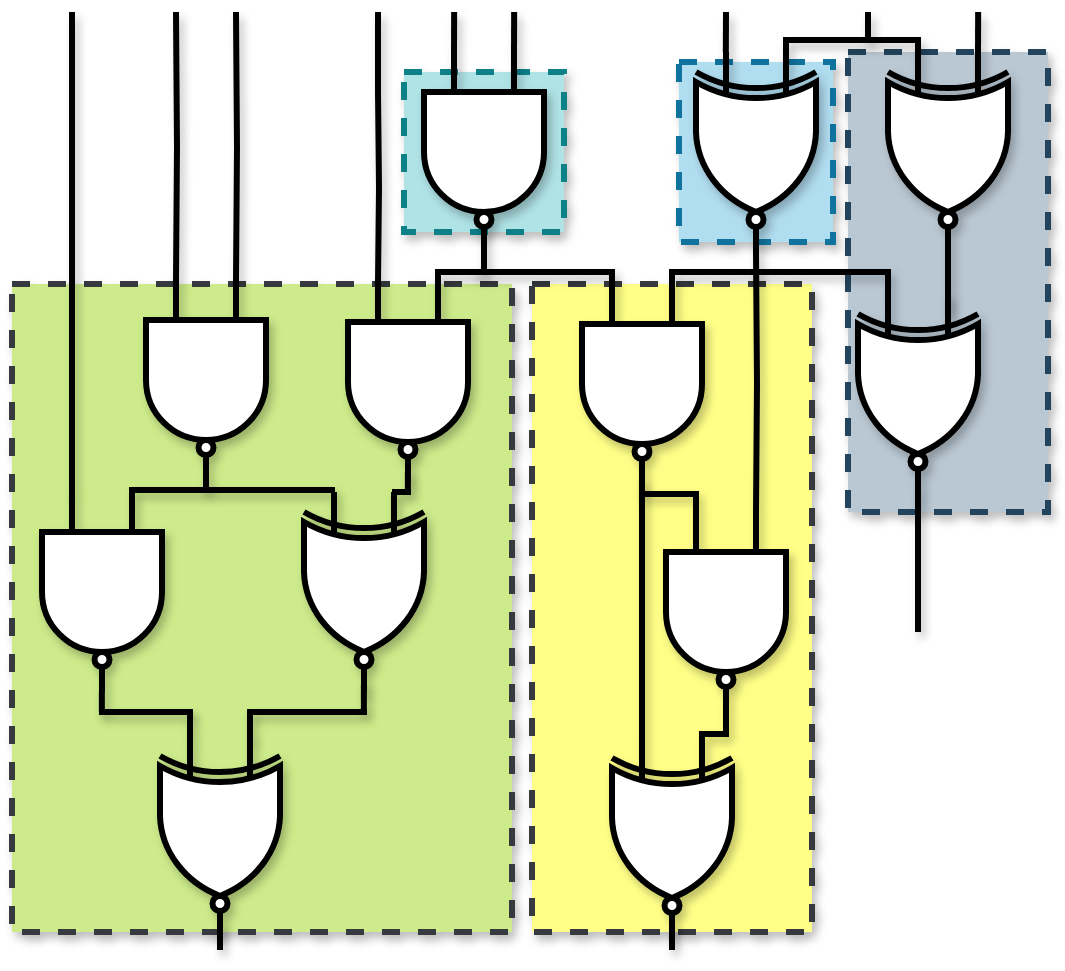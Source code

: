 <mxfile version="24.7.7">
  <diagram name="第 1 页" id="54Ioh9Ds5pnt8WXAeM8K">
    <mxGraphModel dx="351" dy="549" grid="1" gridSize="10" guides="1" tooltips="1" connect="1" arrows="1" fold="1" page="1" pageScale="1" pageWidth="600" pageHeight="550" math="0" shadow="0">
      <root>
        <mxCell id="0" />
        <mxCell id="1" parent="0" />
        <mxCell id="1KDJxvMvkZy1IDM3iAfp-3" value="" style="rounded=0;whiteSpace=wrap;html=1;dashed=1;strokeWidth=3;fillColor=#bac8d3;strokeColor=#23445d;shadow=1;" parent="1" vertex="1">
          <mxGeometry x="1058" y="56" width="100" height="230" as="geometry" />
        </mxCell>
        <mxCell id="1KDJxvMvkZy1IDM3iAfp-4" value="" style="rounded=0;whiteSpace=wrap;html=1;dashed=1;strokeWidth=3;fillColor=#ffff88;strokeColor=#36393d;shadow=1;" parent="1" vertex="1">
          <mxGeometry x="900" y="172" width="140" height="324" as="geometry" />
        </mxCell>
        <mxCell id="1KDJxvMvkZy1IDM3iAfp-5" value="" style="rounded=0;whiteSpace=wrap;html=1;dashed=1;strokeWidth=3;fillColor=#cdeb8b;strokeColor=#36393d;shadow=1;" parent="1" vertex="1">
          <mxGeometry x="640" y="172" width="250" height="324" as="geometry" />
        </mxCell>
        <mxCell id="1KDJxvMvkZy1IDM3iAfp-6" value="" style="group;shadow=1;" parent="1" vertex="1" connectable="0">
          <mxGeometry x="655" y="36" width="500" height="463" as="geometry" />
        </mxCell>
        <mxCell id="1KDJxvMvkZy1IDM3iAfp-7" value="" style="rounded=0;whiteSpace=wrap;html=1;dashed=1;strokeWidth=3;fillColor=#b1ddf0;strokeColor=#10739e;shadow=1;" parent="1KDJxvMvkZy1IDM3iAfp-6" vertex="1">
          <mxGeometry x="318.5" y="25" width="77" height="90" as="geometry" />
        </mxCell>
        <mxCell id="1KDJxvMvkZy1IDM3iAfp-8" value="" style="rounded=0;whiteSpace=wrap;html=1;dashed=1;strokeWidth=3;fillColor=#b0e3e6;strokeColor=#0e8088;shadow=1;" parent="1KDJxvMvkZy1IDM3iAfp-6" vertex="1">
          <mxGeometry x="181" y="30" width="80" height="80" as="geometry" />
        </mxCell>
        <mxCell id="1KDJxvMvkZy1IDM3iAfp-9" value="" style="verticalLabelPosition=bottom;shadow=1;dashed=0;align=center;html=1;verticalAlign=top;shape=mxgraph.electrical.logic_gates.logic_gate;operation=xor;negating=1;negSize=0.15;strokeWidth=3;direction=south;" parent="1KDJxvMvkZy1IDM3iAfp-6" vertex="1">
          <mxGeometry x="131" y="240" width="60" height="100" as="geometry" />
        </mxCell>
        <mxCell id="1KDJxvMvkZy1IDM3iAfp-10" value="" style="verticalLabelPosition=bottom;shadow=1;dashed=0;align=center;html=1;verticalAlign=top;shape=mxgraph.electrical.logic_gates.logic_gate;operation=and;negating=1;negSize=0.15;strokeWidth=3;direction=south;" parent="1KDJxvMvkZy1IDM3iAfp-6" vertex="1">
          <mxGeometry y="240" width="60" height="100" as="geometry" />
        </mxCell>
        <mxCell id="1KDJxvMvkZy1IDM3iAfp-11" value="" style="verticalLabelPosition=bottom;shadow=1;dashed=0;align=center;html=1;verticalAlign=top;shape=mxgraph.electrical.logic_gates.logic_gate;operation=and;negating=1;negSize=0.15;strokeWidth=3;direction=south;" parent="1KDJxvMvkZy1IDM3iAfp-6" vertex="1">
          <mxGeometry x="52" y="134" width="60" height="100" as="geometry" />
        </mxCell>
        <mxCell id="1KDJxvMvkZy1IDM3iAfp-12" value="" style="endArrow=none;html=1;rounded=0;entryX=1;entryY=0.5;entryDx=0;entryDy=0;entryPerimeter=0;strokeWidth=3;shadow=1;" parent="1KDJxvMvkZy1IDM3iAfp-6" target="1KDJxvMvkZy1IDM3iAfp-11" edge="1">
          <mxGeometry width="50" height="50" relative="1" as="geometry">
            <mxPoint x="82" y="240" as="sourcePoint" />
            <mxPoint x="82" y="329" as="targetPoint" />
          </mxGeometry>
        </mxCell>
        <mxCell id="1KDJxvMvkZy1IDM3iAfp-13" value="" style="verticalLabelPosition=bottom;shadow=1;dashed=0;align=center;html=1;verticalAlign=top;shape=mxgraph.electrical.logic_gates.logic_gate;operation=xor;negating=1;negSize=0.15;strokeWidth=3;direction=south;" parent="1KDJxvMvkZy1IDM3iAfp-6" vertex="1">
          <mxGeometry x="59" y="362" width="60" height="100" as="geometry" />
        </mxCell>
        <mxCell id="1KDJxvMvkZy1IDM3iAfp-14" value="" style="endArrow=none;html=1;rounded=0;strokeWidth=3;entryX=0;entryY=0.75;entryDx=0;entryDy=0;entryPerimeter=0;edgeStyle=orthogonalEdgeStyle;shadow=1;" parent="1KDJxvMvkZy1IDM3iAfp-6" target="1KDJxvMvkZy1IDM3iAfp-10" edge="1">
          <mxGeometry width="50" height="50" relative="1" as="geometry">
            <mxPoint x="15" as="sourcePoint" />
            <mxPoint x="-9" y="238" as="targetPoint" />
            <Array as="points">
              <mxPoint x="15" y="8" />
            </Array>
          </mxGeometry>
        </mxCell>
        <mxCell id="1KDJxvMvkZy1IDM3iAfp-15" value="" style="endArrow=none;html=1;rounded=0;strokeWidth=3;entryX=0;entryY=0.75;entryDx=0;entryDy=0;entryPerimeter=0;edgeStyle=orthogonalEdgeStyle;shadow=1;" parent="1KDJxvMvkZy1IDM3iAfp-6" target="1KDJxvMvkZy1IDM3iAfp-11" edge="1">
          <mxGeometry width="50" height="50" relative="1" as="geometry">
            <mxPoint x="67" as="sourcePoint" />
            <mxPoint x="72" y="119" as="targetPoint" />
          </mxGeometry>
        </mxCell>
        <mxCell id="1KDJxvMvkZy1IDM3iAfp-16" value="" style="endArrow=none;html=1;rounded=0;strokeWidth=3;entryX=0;entryY=0.25;entryDx=0;entryDy=0;entryPerimeter=0;edgeStyle=orthogonalEdgeStyle;shadow=1;" parent="1KDJxvMvkZy1IDM3iAfp-6" target="1KDJxvMvkZy1IDM3iAfp-11" edge="1">
          <mxGeometry width="50" height="50" relative="1" as="geometry">
            <mxPoint x="97" as="sourcePoint" />
            <mxPoint x="77" y="149" as="targetPoint" />
          </mxGeometry>
        </mxCell>
        <mxCell id="1KDJxvMvkZy1IDM3iAfp-17" value="" style="verticalLabelPosition=bottom;shadow=1;dashed=0;align=center;html=1;verticalAlign=top;shape=mxgraph.electrical.logic_gates.logic_gate;operation=and;negating=1;negSize=0.15;strokeWidth=3;direction=south;" parent="1KDJxvMvkZy1IDM3iAfp-6" vertex="1">
          <mxGeometry x="153" y="135" width="60" height="100" as="geometry" />
        </mxCell>
        <mxCell id="1KDJxvMvkZy1IDM3iAfp-18" value="" style="endArrow=none;html=1;rounded=0;strokeWidth=3;shadow=1;" parent="1KDJxvMvkZy1IDM3iAfp-6" edge="1">
          <mxGeometry width="50" height="50" relative="1" as="geometry">
            <mxPoint x="184.5" y="240" as="sourcePoint" />
            <mxPoint x="175" y="240" as="targetPoint" />
          </mxGeometry>
        </mxCell>
        <mxCell id="1KDJxvMvkZy1IDM3iAfp-19" value="" style="endArrow=none;html=1;rounded=0;strokeWidth=3;entryX=0;entryY=0.75;entryDx=0;entryDy=0;entryPerimeter=0;edgeStyle=orthogonalEdgeStyle;shadow=1;" parent="1KDJxvMvkZy1IDM3iAfp-6" target="1KDJxvMvkZy1IDM3iAfp-17" edge="1">
          <mxGeometry width="50" height="50" relative="1" as="geometry">
            <mxPoint x="168" y="40" as="sourcePoint" />
            <mxPoint x="163" y="130" as="targetPoint" />
          </mxGeometry>
        </mxCell>
        <mxCell id="1KDJxvMvkZy1IDM3iAfp-20" value="" style="verticalLabelPosition=bottom;shadow=1;dashed=0;align=center;html=1;verticalAlign=top;shape=mxgraph.electrical.logic_gates.logic_gate;operation=and;negating=1;negSize=0.15;strokeWidth=3;direction=south;" parent="1KDJxvMvkZy1IDM3iAfp-6" vertex="1">
          <mxGeometry x="191" y="20" width="60" height="100" as="geometry" />
        </mxCell>
        <mxCell id="1KDJxvMvkZy1IDM3iAfp-21" value="" style="endArrow=none;html=1;rounded=0;strokeWidth=3;entryX=0;entryY=0.25;entryDx=0;entryDy=0;entryPerimeter=0;edgeStyle=orthogonalEdgeStyle;exitX=1;exitY=0.5;exitDx=0;exitDy=0;exitPerimeter=0;shadow=1;" parent="1KDJxvMvkZy1IDM3iAfp-6" source="1KDJxvMvkZy1IDM3iAfp-20" target="1KDJxvMvkZy1IDM3iAfp-17" edge="1">
          <mxGeometry width="50" height="50" relative="1" as="geometry">
            <mxPoint x="140" y="50" as="sourcePoint" />
            <mxPoint x="140" y="140" as="targetPoint" />
          </mxGeometry>
        </mxCell>
        <mxCell id="1KDJxvMvkZy1IDM3iAfp-22" value="" style="verticalLabelPosition=bottom;shadow=1;dashed=0;align=center;html=1;verticalAlign=top;shape=mxgraph.electrical.logic_gates.logic_gate;operation=and;negating=1;negSize=0.15;strokeWidth=3;direction=south;" parent="1KDJxvMvkZy1IDM3iAfp-6" vertex="1">
          <mxGeometry x="270" y="136" width="60" height="100" as="geometry" />
        </mxCell>
        <mxCell id="1KDJxvMvkZy1IDM3iAfp-23" value="" style="endArrow=none;html=1;rounded=0;strokeWidth=3;edgeStyle=orthogonalEdgeStyle;exitX=0;exitY=0.75;exitDx=0;exitDy=0;exitPerimeter=0;shadow=1;" parent="1KDJxvMvkZy1IDM3iAfp-6" source="1KDJxvMvkZy1IDM3iAfp-22" edge="1">
          <mxGeometry width="50" height="50" relative="1" as="geometry">
            <mxPoint x="275" y="139" as="sourcePoint" />
            <mxPoint x="215" y="130" as="targetPoint" />
            <Array as="points">
              <mxPoint x="285" y="130" />
            </Array>
          </mxGeometry>
        </mxCell>
        <mxCell id="1KDJxvMvkZy1IDM3iAfp-24" value="" style="verticalLabelPosition=bottom;shadow=1;dashed=0;align=center;html=1;verticalAlign=top;shape=mxgraph.electrical.logic_gates.logic_gate;operation=xor;negating=1;negSize=0.15;strokeWidth=3;direction=south;" parent="1KDJxvMvkZy1IDM3iAfp-6" vertex="1">
          <mxGeometry x="285" y="363" width="60" height="100" as="geometry" />
        </mxCell>
        <mxCell id="1KDJxvMvkZy1IDM3iAfp-25" value="" style="endArrow=none;html=1;rounded=0;strokeWidth=3;entryX=0;entryY=0.75;entryDx=0;entryDy=0;entryPerimeter=0;edgeStyle=orthogonalEdgeStyle;exitX=1;exitY=0.5;exitDx=0;exitDy=0;exitPerimeter=0;shadow=1;" parent="1KDJxvMvkZy1IDM3iAfp-6" source="1KDJxvMvkZy1IDM3iAfp-22" target="1KDJxvMvkZy1IDM3iAfp-24" edge="1">
          <mxGeometry width="50" height="50" relative="1" as="geometry">
            <mxPoint x="280" y="220" as="sourcePoint" />
            <mxPoint x="280" y="460" as="targetPoint" />
          </mxGeometry>
        </mxCell>
        <mxCell id="1KDJxvMvkZy1IDM3iAfp-26" value="" style="endArrow=none;html=1;rounded=0;strokeWidth=3;shadow=1;" parent="1KDJxvMvkZy1IDM3iAfp-6" edge="1">
          <mxGeometry width="50" height="50" relative="1" as="geometry">
            <mxPoint x="43.5" y="239" as="sourcePoint" />
            <mxPoint x="146.5" y="239" as="targetPoint" />
          </mxGeometry>
        </mxCell>
        <mxCell id="1KDJxvMvkZy1IDM3iAfp-27" value="" style="verticalLabelPosition=bottom;shadow=1;dashed=0;align=center;html=1;verticalAlign=top;shape=mxgraph.electrical.logic_gates.logic_gate;operation=and;negating=1;negSize=0.15;strokeWidth=3;direction=south;" parent="1KDJxvMvkZy1IDM3iAfp-6" vertex="1">
          <mxGeometry x="312" y="250" width="60" height="100" as="geometry" />
        </mxCell>
        <mxCell id="1KDJxvMvkZy1IDM3iAfp-28" value="" style="endArrow=none;html=1;rounded=0;strokeWidth=3;edgeStyle=orthogonalEdgeStyle;exitX=0;exitY=0.75;exitDx=0;exitDy=0;exitPerimeter=0;shadow=1;" parent="1KDJxvMvkZy1IDM3iAfp-6" source="1KDJxvMvkZy1IDM3iAfp-27" edge="1">
          <mxGeometry width="50" height="50" relative="1" as="geometry">
            <mxPoint x="344.99" y="250" as="sourcePoint" />
            <mxPoint x="299.99" y="234" as="targetPoint" />
            <Array as="points">
              <mxPoint x="327" y="241" />
              <mxPoint x="300" y="241" />
            </Array>
          </mxGeometry>
        </mxCell>
        <mxCell id="1KDJxvMvkZy1IDM3iAfp-29" value="" style="verticalLabelPosition=bottom;shadow=1;dashed=0;align=center;html=1;verticalAlign=top;shape=mxgraph.electrical.logic_gates.logic_gate;operation=xor;negating=1;negSize=0.15;strokeWidth=3;direction=south;" parent="1KDJxvMvkZy1IDM3iAfp-6" vertex="1">
          <mxGeometry x="327" y="20" width="60" height="100" as="geometry" />
        </mxCell>
        <mxCell id="1KDJxvMvkZy1IDM3iAfp-30" value="" style="verticalLabelPosition=bottom;shadow=1;dashed=0;align=center;html=1;verticalAlign=top;shape=mxgraph.electrical.logic_gates.logic_gate;operation=xor;negating=1;negSize=0.15;strokeWidth=3;direction=south;" parent="1KDJxvMvkZy1IDM3iAfp-6" vertex="1">
          <mxGeometry x="423" y="20" width="60" height="100" as="geometry" />
        </mxCell>
        <mxCell id="1KDJxvMvkZy1IDM3iAfp-31" value="" style="endArrow=none;html=1;rounded=0;strokeWidth=3;entryX=0;entryY=0.25;entryDx=0;entryDy=0;entryPerimeter=0;edgeStyle=orthogonalEdgeStyle;shadow=1;" parent="1KDJxvMvkZy1IDM3iAfp-6" target="1KDJxvMvkZy1IDM3iAfp-27" edge="1">
          <mxGeometry width="50" height="50" relative="1" as="geometry">
            <mxPoint x="357" y="120" as="sourcePoint" />
            <mxPoint x="356.71" y="250" as="targetPoint" />
          </mxGeometry>
        </mxCell>
        <mxCell id="1KDJxvMvkZy1IDM3iAfp-32" value="" style="verticalLabelPosition=bottom;shadow=1;dashed=0;align=center;html=1;verticalAlign=top;shape=mxgraph.electrical.logic_gates.logic_gate;operation=xor;negating=1;negSize=0.15;strokeWidth=3;direction=south;" parent="1KDJxvMvkZy1IDM3iAfp-6" vertex="1">
          <mxGeometry x="408" y="141" width="60" height="100" as="geometry" />
        </mxCell>
        <mxCell id="1KDJxvMvkZy1IDM3iAfp-33" value="" style="endArrow=none;html=1;rounded=0;strokeWidth=3;exitX=1;exitY=0.5;exitDx=0;exitDy=0;exitPerimeter=0;entryX=0.09;entryY=0.25;entryDx=0;entryDy=0;entryPerimeter=0;shadow=1;" parent="1KDJxvMvkZy1IDM3iAfp-6" source="1KDJxvMvkZy1IDM3iAfp-30" target="1KDJxvMvkZy1IDM3iAfp-32" edge="1">
          <mxGeometry width="50" height="50" relative="1" as="geometry">
            <mxPoint x="348" y="130" as="sourcePoint" />
            <mxPoint x="453" y="140" as="targetPoint" />
          </mxGeometry>
        </mxCell>
        <mxCell id="1KDJxvMvkZy1IDM3iAfp-34" value="" style="endArrow=none;html=1;rounded=0;strokeWidth=3;edgeStyle=orthogonalEdgeStyle;exitX=0;exitY=0.75;exitDx=0;exitDy=0;exitPerimeter=0;entryX=0;entryY=0.25;entryDx=0;entryDy=0;entryPerimeter=0;shadow=1;" parent="1KDJxvMvkZy1IDM3iAfp-6" source="1KDJxvMvkZy1IDM3iAfp-32" target="1KDJxvMvkZy1IDM3iAfp-22" edge="1">
          <mxGeometry width="50" height="50" relative="1" as="geometry">
            <mxPoint x="404.99" y="126" as="sourcePoint" />
            <mxPoint x="359.99" y="110" as="targetPoint" />
            <Array as="points">
              <mxPoint x="423" y="130" />
              <mxPoint x="315" y="130" />
            </Array>
          </mxGeometry>
        </mxCell>
        <mxCell id="1KDJxvMvkZy1IDM3iAfp-35" value="" style="endArrow=none;html=1;rounded=0;strokeWidth=3;exitX=0.986;exitY=0.5;exitDx=0;exitDy=0;exitPerimeter=0;shadow=1;" parent="1KDJxvMvkZy1IDM3iAfp-6" source="1KDJxvMvkZy1IDM3iAfp-32" edge="1">
          <mxGeometry width="50" height="50" relative="1" as="geometry">
            <mxPoint x="437.71" y="241" as="sourcePoint" />
            <mxPoint x="438" y="310" as="targetPoint" />
          </mxGeometry>
        </mxCell>
        <mxCell id="1KDJxvMvkZy1IDM3iAfp-36" value="" style="endArrow=none;html=1;rounded=0;strokeWidth=3;edgeStyle=orthogonalEdgeStyle;exitX=0;exitY=0.75;exitDx=0;exitDy=0;exitPerimeter=0;entryX=0;entryY=0.25;entryDx=0;entryDy=0;entryPerimeter=0;shadow=1;" parent="1KDJxvMvkZy1IDM3iAfp-6" source="1KDJxvMvkZy1IDM3iAfp-30" edge="1">
          <mxGeometry width="50" height="50" relative="1" as="geometry">
            <mxPoint x="517" y="25" as="sourcePoint" />
            <mxPoint x="372" y="20" as="targetPoint" />
            <Array as="points">
              <mxPoint x="438" y="14" />
              <mxPoint x="372" y="14" />
            </Array>
          </mxGeometry>
        </mxCell>
        <mxCell id="1KDJxvMvkZy1IDM3iAfp-37" value="" style="endArrow=none;html=1;rounded=0;strokeWidth=3;entryX=0.09;entryY=0.25;entryDx=0;entryDy=0;entryPerimeter=0;shadow=1;" parent="1KDJxvMvkZy1IDM3iAfp-6" edge="1">
          <mxGeometry width="50" height="50" relative="1" as="geometry">
            <mxPoint x="413" as="sourcePoint" />
            <mxPoint x="413" y="15" as="targetPoint" />
          </mxGeometry>
        </mxCell>
        <mxCell id="1KDJxvMvkZy1IDM3iAfp-38" value="" style="endArrow=none;html=1;rounded=0;strokeWidth=3;entryX=0.09;entryY=0.25;entryDx=0;entryDy=0;entryPerimeter=0;shadow=1;" parent="1KDJxvMvkZy1IDM3iAfp-6" edge="1">
          <mxGeometry width="50" height="50" relative="1" as="geometry">
            <mxPoint x="342" as="sourcePoint" />
            <mxPoint x="341.92" y="20" as="targetPoint" />
          </mxGeometry>
        </mxCell>
        <mxCell id="1KDJxvMvkZy1IDM3iAfp-39" value="" style="endArrow=none;html=1;rounded=0;strokeWidth=3;entryX=0.09;entryY=0.25;entryDx=0;entryDy=0;entryPerimeter=0;shadow=1;" parent="1KDJxvMvkZy1IDM3iAfp-6" edge="1">
          <mxGeometry width="50" height="50" relative="1" as="geometry">
            <mxPoint x="468.08" as="sourcePoint" />
            <mxPoint x="468" y="20" as="targetPoint" />
          </mxGeometry>
        </mxCell>
        <mxCell id="1KDJxvMvkZy1IDM3iAfp-40" value="" style="endArrow=none;html=1;rounded=0;strokeWidth=3;entryX=0.09;entryY=0.25;entryDx=0;entryDy=0;entryPerimeter=0;shadow=1;" parent="1KDJxvMvkZy1IDM3iAfp-6" edge="1">
          <mxGeometry width="50" height="50" relative="1" as="geometry">
            <mxPoint x="206.08" as="sourcePoint" />
            <mxPoint x="206" y="20" as="targetPoint" />
          </mxGeometry>
        </mxCell>
        <mxCell id="1KDJxvMvkZy1IDM3iAfp-41" value="" style="endArrow=none;html=1;rounded=0;strokeWidth=3;entryX=0.09;entryY=0.25;entryDx=0;entryDy=0;entryPerimeter=0;shadow=1;" parent="1KDJxvMvkZy1IDM3iAfp-6" edge="1">
          <mxGeometry width="50" height="50" relative="1" as="geometry">
            <mxPoint x="236.08" as="sourcePoint" />
            <mxPoint x="236" y="20" as="targetPoint" />
          </mxGeometry>
        </mxCell>
        <mxCell id="1KDJxvMvkZy1IDM3iAfp-42" value="" style="endArrow=none;html=1;rounded=0;strokeWidth=3;entryX=0.09;entryY=0.25;entryDx=0;entryDy=0;entryPerimeter=0;shadow=1;" parent="1KDJxvMvkZy1IDM3iAfp-6" edge="1">
          <mxGeometry width="50" height="50" relative="1" as="geometry">
            <mxPoint x="168" as="sourcePoint" />
            <mxPoint x="168" y="40" as="targetPoint" />
          </mxGeometry>
        </mxCell>
        <mxCell id="1KDJxvMvkZy1IDM3iAfp-43" value="" style="endArrow=none;html=1;rounded=0;strokeWidth=3;shadow=1;" parent="1KDJxvMvkZy1IDM3iAfp-6" edge="1">
          <mxGeometry width="50" height="50" relative="1" as="geometry">
            <mxPoint x="182.95" y="240" as="sourcePoint" />
            <mxPoint x="182.95" y="230" as="targetPoint" />
            <Array as="points">
              <mxPoint x="182.95" y="240" />
            </Array>
          </mxGeometry>
        </mxCell>
        <mxCell id="1KDJxvMvkZy1IDM3iAfp-44" value="" style="endArrow=none;html=1;rounded=0;strokeWidth=3;edgeStyle=orthogonalEdgeStyle;exitX=1;exitY=0.5;exitDx=0;exitDy=0;exitPerimeter=0;entryX=0;entryY=0.25;entryDx=0;entryDy=0;entryPerimeter=0;shadow=1;" parent="1KDJxvMvkZy1IDM3iAfp-6" source="1KDJxvMvkZy1IDM3iAfp-27" target="1KDJxvMvkZy1IDM3iAfp-24" edge="1">
          <mxGeometry width="50" height="50" relative="1" as="geometry">
            <mxPoint x="357.01" y="370" as="sourcePoint" />
            <mxPoint x="330" y="354" as="targetPoint" />
            <Array as="points">
              <mxPoint x="342" y="361" />
              <mxPoint x="330" y="361" />
            </Array>
          </mxGeometry>
        </mxCell>
        <mxCell id="1KDJxvMvkZy1IDM3iAfp-45" value="" style="endArrow=none;html=1;rounded=0;strokeWidth=3;shadow=1;" parent="1KDJxvMvkZy1IDM3iAfp-6" edge="1">
          <mxGeometry width="50" height="50" relative="1" as="geometry">
            <mxPoint x="28.5" y="350" as="sourcePoint" />
            <mxPoint x="75.5" y="350" as="targetPoint" />
          </mxGeometry>
        </mxCell>
        <mxCell id="1KDJxvMvkZy1IDM3iAfp-46" value="" style="endArrow=none;html=1;rounded=0;strokeWidth=3;shadow=1;" parent="1KDJxvMvkZy1IDM3iAfp-6" edge="1">
          <mxGeometry width="50" height="50" relative="1" as="geometry">
            <mxPoint x="102.5" y="350" as="sourcePoint" />
            <mxPoint x="162.5" y="350" as="targetPoint" />
          </mxGeometry>
        </mxCell>
        <mxCell id="1KDJxvMvkZy1IDM3iAfp-47" value="" style="endArrow=none;html=1;rounded=0;strokeWidth=3;shadow=1;" parent="1KDJxvMvkZy1IDM3iAfp-6" edge="1">
          <mxGeometry width="50" height="50" relative="1" as="geometry">
            <mxPoint x="29.93" y="340" as="sourcePoint" />
            <mxPoint x="29.93" y="350" as="targetPoint" />
          </mxGeometry>
        </mxCell>
        <mxCell id="1KDJxvMvkZy1IDM3iAfp-48" value="" style="endArrow=none;html=1;rounded=0;strokeWidth=3;entryX=0;entryY=0.75;entryDx=0;entryDy=0;entryPerimeter=0;shadow=1;" parent="1KDJxvMvkZy1IDM3iAfp-6" target="1KDJxvMvkZy1IDM3iAfp-13" edge="1">
          <mxGeometry width="50" height="50" relative="1" as="geometry">
            <mxPoint x="74" y="350" as="sourcePoint" />
            <mxPoint x="81.9" y="363.5" as="targetPoint" />
          </mxGeometry>
        </mxCell>
        <mxCell id="1KDJxvMvkZy1IDM3iAfp-49" value="" style="endArrow=none;html=1;rounded=0;strokeWidth=3;entryX=0;entryY=0.75;entryDx=0;entryDy=0;entryPerimeter=0;shadow=1;" parent="1KDJxvMvkZy1IDM3iAfp-6" edge="1">
          <mxGeometry width="50" height="50" relative="1" as="geometry">
            <mxPoint x="104" y="350" as="sourcePoint" />
            <mxPoint x="104" y="363.5" as="targetPoint" />
          </mxGeometry>
        </mxCell>
        <mxCell id="1KDJxvMvkZy1IDM3iAfp-50" value="" style="endArrow=none;html=1;rounded=0;strokeWidth=3;entryX=0;entryY=0.75;entryDx=0;entryDy=0;entryPerimeter=0;shadow=1;" parent="1KDJxvMvkZy1IDM3iAfp-6" edge="1">
          <mxGeometry width="50" height="50" relative="1" as="geometry">
            <mxPoint x="160.94" y="336.5" as="sourcePoint" />
            <mxPoint x="160.94" y="350" as="targetPoint" />
          </mxGeometry>
        </mxCell>
        <mxCell id="1KDJxvMvkZy1IDM3iAfp-51" value="" style="endArrow=none;html=1;rounded=0;strokeWidth=3;entryX=0;entryY=0.75;entryDx=0;entryDy=0;entryPerimeter=0;shadow=1;" parent="1KDJxvMvkZy1IDM3iAfp-6" edge="1">
          <mxGeometry width="50" height="50" relative="1" as="geometry">
            <mxPoint x="315" y="457" as="sourcePoint" />
            <mxPoint x="315" y="469" as="targetPoint" />
          </mxGeometry>
        </mxCell>
        <mxCell id="1KDJxvMvkZy1IDM3iAfp-52" value="" style="endArrow=none;html=1;rounded=0;strokeWidth=3;entryX=0;entryY=0.75;entryDx=0;entryDy=0;entryPerimeter=0;shadow=1;" parent="1" edge="1">
          <mxGeometry width="50" height="50" relative="1" as="geometry">
            <mxPoint x="744" y="493" as="sourcePoint" />
            <mxPoint x="744" y="505" as="targetPoint" />
          </mxGeometry>
        </mxCell>
      </root>
    </mxGraphModel>
  </diagram>
</mxfile>
